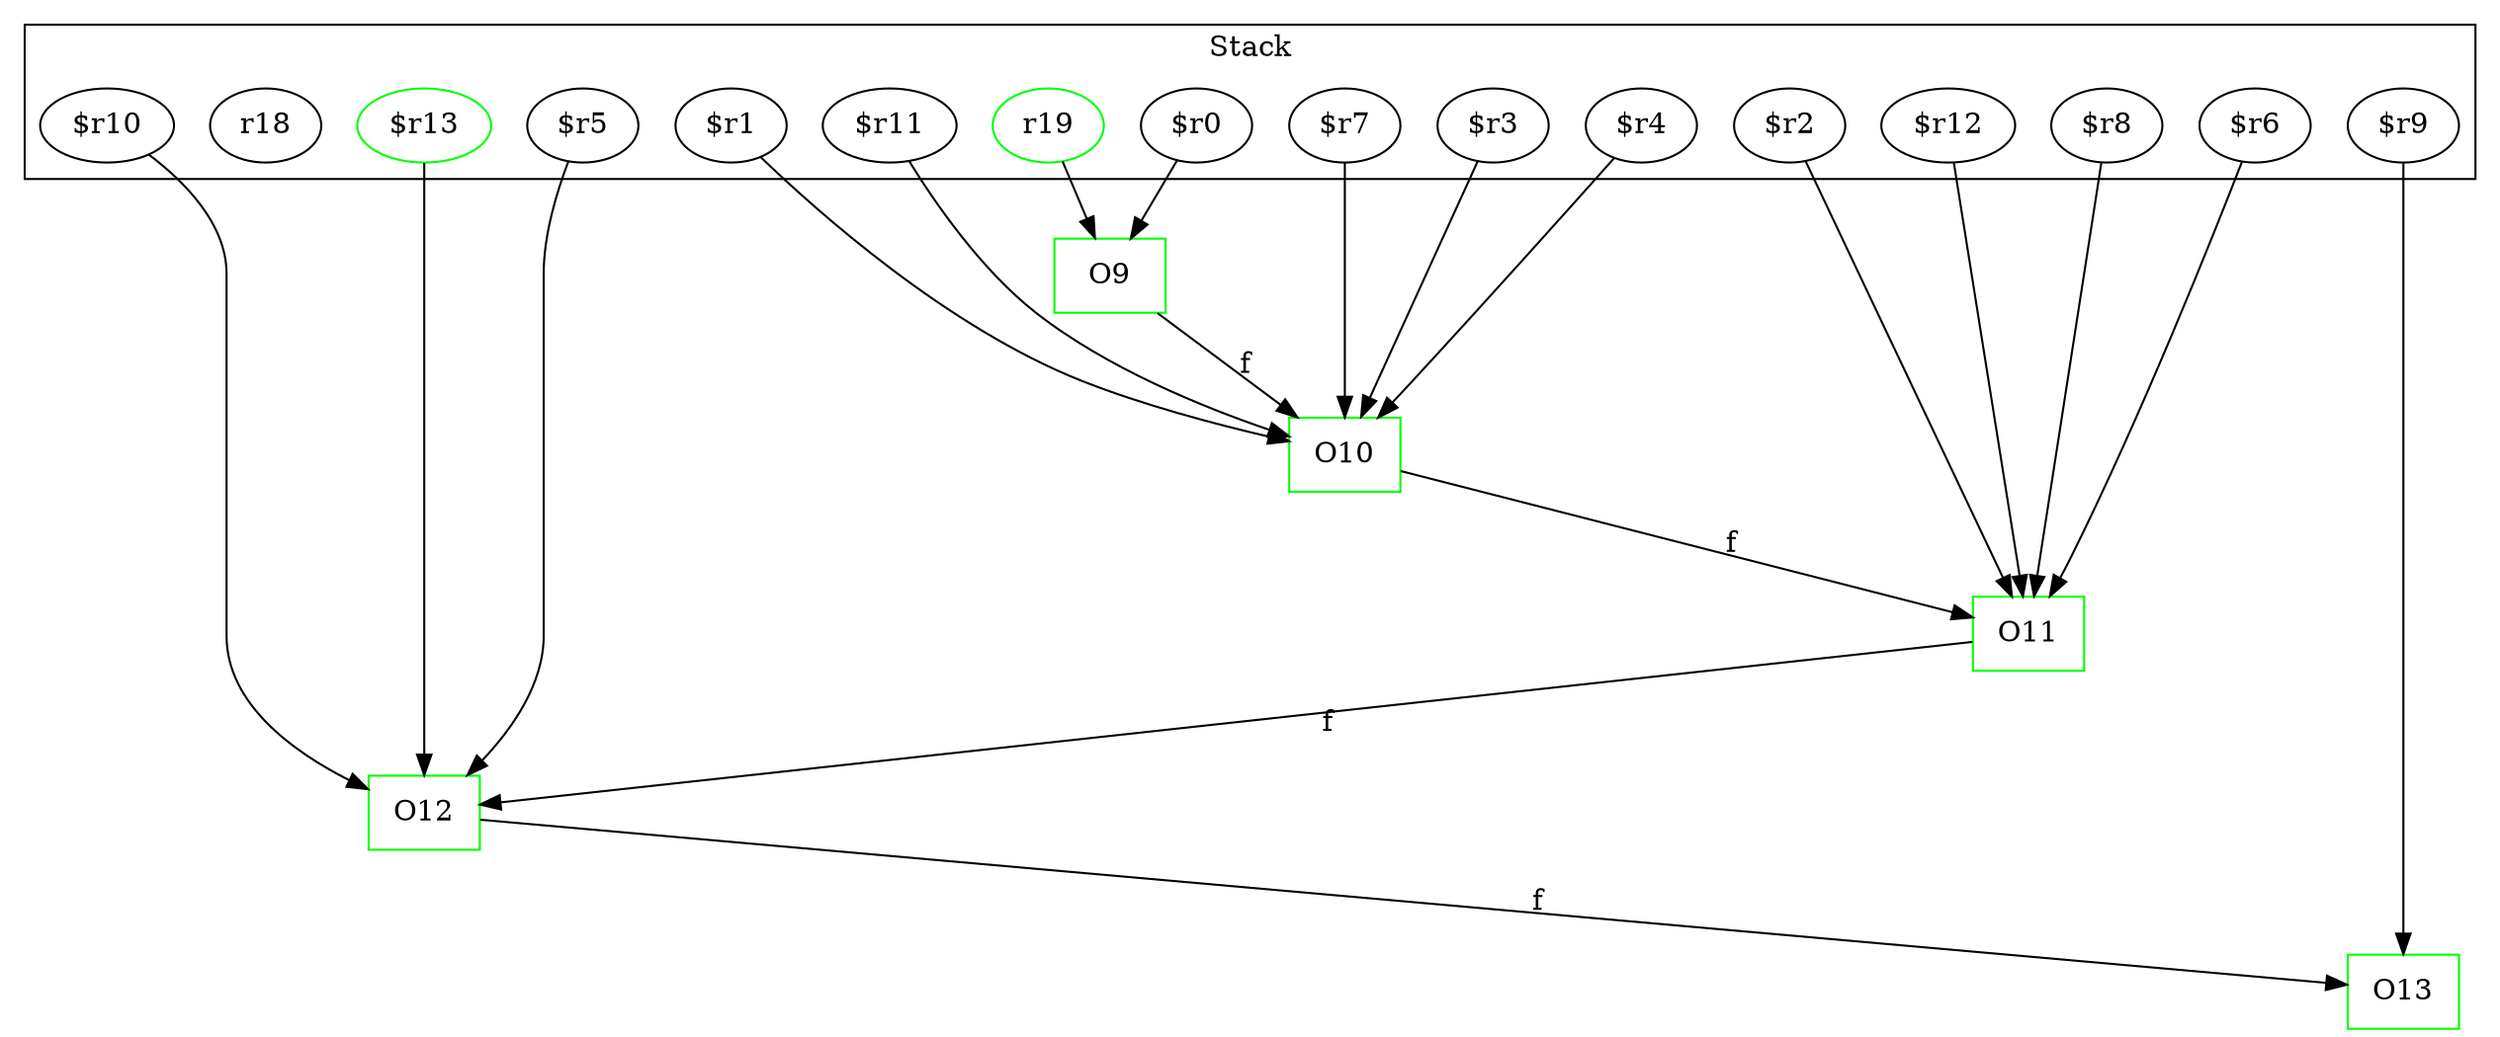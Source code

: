 digraph sample {
  rankDir="LR";
  subgraph cluster_0 {
    label="Stack"
    "$r13"; "$r12"; "$r11"; "$r10"; "$r9"; "$r7"; "$r8"; "$r5"; "$r6"; "$r3"; "$r4"; "$r1"; "$r2"; "$r0"; "r18"; "r19"; 
  }
  "$r13" -> { O12 };
  "$r12" -> { O11 };
  "$r11" -> { O10 };
  "$r10" -> { O12 };
  "$r9" -> { O13 };
  "$r7" -> { O10 };
  "$r8" -> { O11 };
  "$r5" -> { O12 };
  "$r6" -> { O11 };
  "$r3" -> { O10 };
  "$r4" -> { O10 };
  "$r1" -> { O10 };
  "$r2" -> { O11 };
  "$r0" -> { O9 };
  "r18" -> { };
  "r19" -> { O9 };
  O13[shape=box];
  O12[shape=box];
  O9[shape=box];
  O11[shape=box];
  O10[shape=box];
  O12 -> O13[label="f", weight="0.2"]
  O9 -> O10[label="f", weight="0.2"]
  O11 -> O12[label="f", weight="0.2"]
  O10 -> O11[label="f", weight="0.2"]
  O13[color="green"];
  O12[color="green"];
  "$r13"[color="green"];
  "r19"[color="green"];
  O9[color="green"];
  O11[color="green"];
  O10[color="green"];
}
